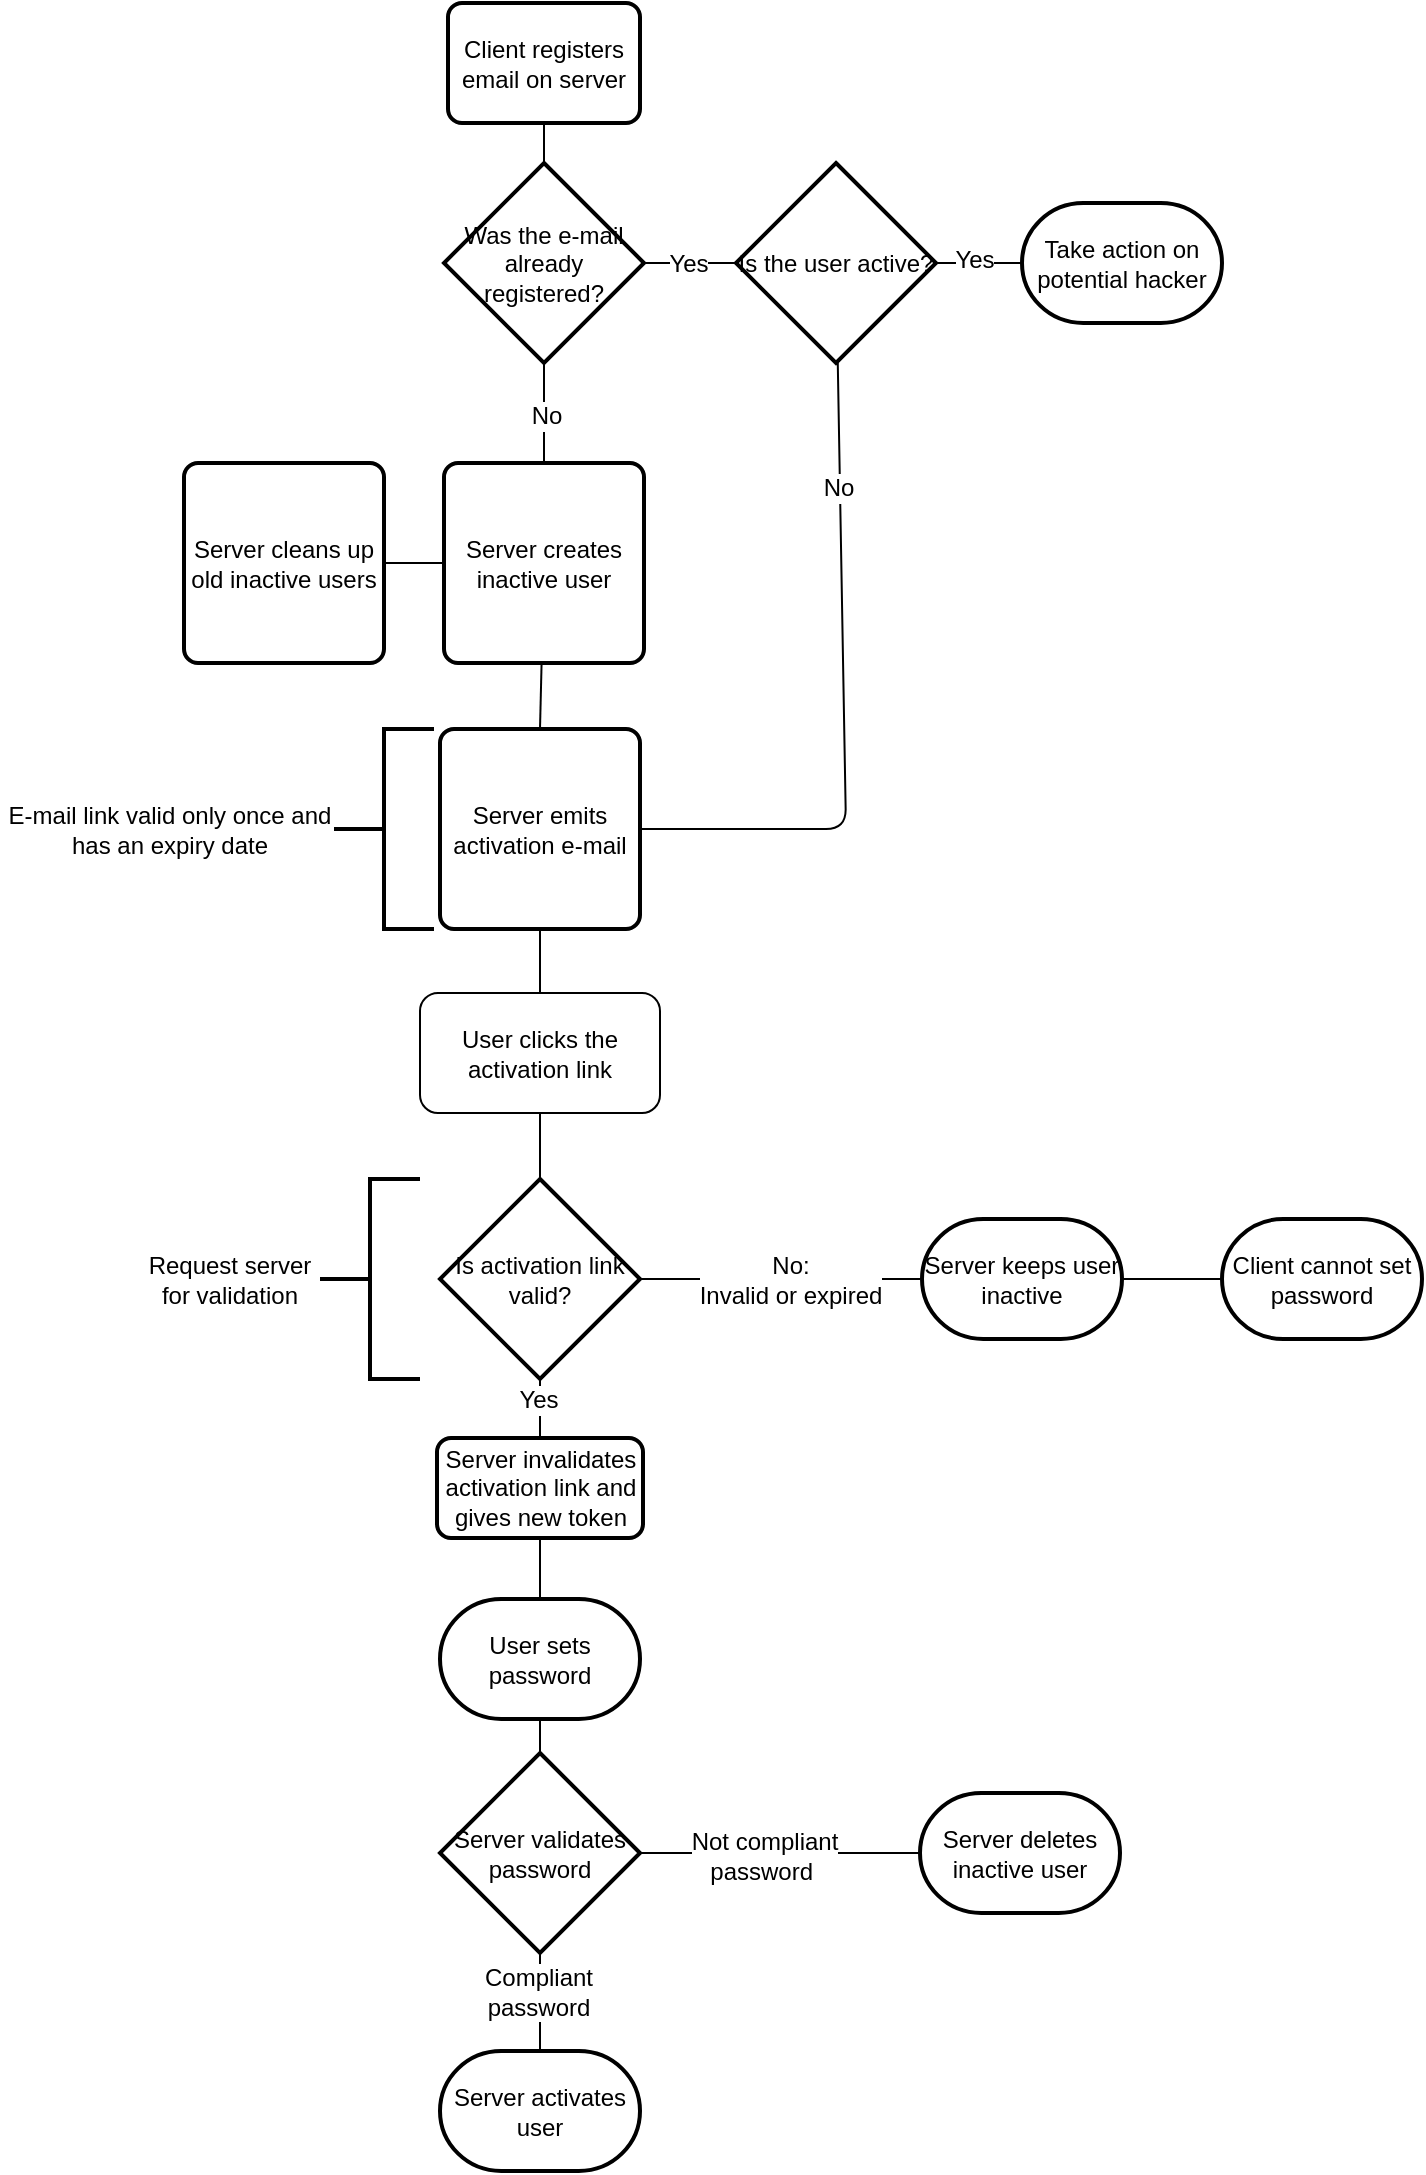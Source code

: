 <mxfile version="10.4.2" type="github"><diagram id="M1-HSWrDKN2wZykCy1fl" name="Page-1"><mxGraphModel dx="1192" dy="1114" grid="1" gridSize="10" guides="1" tooltips="1" connect="1" arrows="1" fold="1" page="1" pageScale="1" pageWidth="850" pageHeight="1100" math="0" shadow="0"><root><mxCell id="0"/><mxCell id="1" parent="0"/><mxCell id="bWFTBwPbgyYHy6Y_8x4E-4" value="Client registers email on server" style="rounded=1;whiteSpace=wrap;html=1;absoluteArcSize=1;arcSize=14;strokeWidth=2;" parent="1" vertex="1"><mxGeometry x="254" y="10.5" width="96" height="60" as="geometry"/></mxCell><mxCell id="bWFTBwPbgyYHy6Y_8x4E-6" value="Server emits activation e-mail" style="rounded=1;whiteSpace=wrap;html=1;absoluteArcSize=1;arcSize=14;strokeWidth=2;" parent="1" vertex="1"><mxGeometry x="250" y="373.5" width="100" height="100" as="geometry"/></mxCell><mxCell id="bWFTBwPbgyYHy6Y_8x4E-7" value="" style="strokeWidth=2;html=1;shape=mxgraph.flowchart.annotation_2;align=left;flipV=1;flipH=0;" parent="1" vertex="1"><mxGeometry x="197" y="373.5" width="50" height="100" as="geometry"/></mxCell><mxCell id="bWFTBwPbgyYHy6Y_8x4E-11" value="&lt;span&gt;E-mail link valid only once and has an expiry date&lt;/span&gt;" style="text;html=1;strokeColor=none;fillColor=none;align=center;verticalAlign=middle;whiteSpace=wrap;rounded=0;" parent="1" vertex="1"><mxGeometry x="30" y="403.5" width="170" height="40" as="geometry"/></mxCell><mxCell id="bWFTBwPbgyYHy6Y_8x4E-12" value="User clicks the activation link" style="rounded=1;whiteSpace=wrap;html=1;" parent="1" vertex="1"><mxGeometry x="240" y="505.5" width="120" height="60" as="geometry"/></mxCell><mxCell id="bWFTBwPbgyYHy6Y_8x4E-13" value="" style="endArrow=none;html=1;entryX=0.5;entryY=1;entryDx=0;entryDy=0;exitX=0.5;exitY=0;exitDx=0;exitDy=0;" parent="1" source="bWFTBwPbgyYHy6Y_8x4E-12" target="bWFTBwPbgyYHy6Y_8x4E-6" edge="1"><mxGeometry width="50" height="50" relative="1" as="geometry"><mxPoint x="295" y="618.5" as="sourcePoint"/><mxPoint x="345" y="568.5" as="targetPoint"/></mxGeometry></mxCell><mxCell id="bWFTBwPbgyYHy6Y_8x4E-15" value="Is activation link valid?" style="strokeWidth=2;html=1;shape=mxgraph.flowchart.decision;whiteSpace=wrap;" parent="1" vertex="1"><mxGeometry x="250" y="598.5" width="100" height="100" as="geometry"/></mxCell><mxCell id="bWFTBwPbgyYHy6Y_8x4E-16" value="" style="endArrow=none;html=1;entryX=0.5;entryY=1;entryDx=0;entryDy=0;exitX=0.5;exitY=0;exitDx=0;exitDy=0;exitPerimeter=0;" parent="1" source="bWFTBwPbgyYHy6Y_8x4E-15" target="bWFTBwPbgyYHy6Y_8x4E-12" edge="1"><mxGeometry width="50" height="50" relative="1" as="geometry"><mxPoint x="300" y="765.5" as="sourcePoint"/><mxPoint x="325" y="705.5" as="targetPoint"/></mxGeometry></mxCell><mxCell id="bWFTBwPbgyYHy6Y_8x4E-17" value="User sets password" style="strokeWidth=2;html=1;shape=mxgraph.flowchart.terminator;whiteSpace=wrap;" parent="1" vertex="1"><mxGeometry x="250" y="808.5" width="100" height="60" as="geometry"/></mxCell><mxCell id="bWFTBwPbgyYHy6Y_8x4E-20" value="" style="endArrow=none;html=1;exitX=1;exitY=0.5;exitDx=0;exitDy=0;exitPerimeter=0;entryX=0;entryY=0.5;entryDx=0;entryDy=0;entryPerimeter=0;" parent="1" source="bWFTBwPbgyYHy6Y_8x4E-15" edge="1"><mxGeometry width="50" height="50" relative="1" as="geometry"><mxPoint x="425" y="828.5" as="sourcePoint"/><mxPoint x="490" y="648.5" as="targetPoint"/></mxGeometry></mxCell><mxCell id="bWFTBwPbgyYHy6Y_8x4E-21" value="No:&lt;br&gt;Invalid or expired&lt;br&gt;" style="text;html=1;resizable=0;points=[];align=center;verticalAlign=middle;labelBackgroundColor=#ffffff;" parent="bWFTBwPbgyYHy6Y_8x4E-20" vertex="1" connectable="0"><mxGeometry x="-0.127" y="-3" relative="1" as="geometry"><mxPoint x="14" y="-3" as="offset"/></mxGeometry></mxCell><mxCell id="bWFTBwPbgyYHy6Y_8x4E-22" value="" style="endArrow=none;html=1;entryX=0.5;entryY=1;entryDx=0;entryDy=0;entryPerimeter=0;exitX=0.5;exitY=0;exitDx=0;exitDy=0;" parent="1" source="oGnWqVfcbpZ9fD0yvHq5-44" target="bWFTBwPbgyYHy6Y_8x4E-15" edge="1"><mxGeometry width="50" height="50" relative="1" as="geometry"><mxPoint x="360" y="730" as="sourcePoint"/><mxPoint x="285" y="1068.5" as="targetPoint"/></mxGeometry></mxCell><mxCell id="bWFTBwPbgyYHy6Y_8x4E-23" value="Yes" style="text;html=1;resizable=0;points=[];align=center;verticalAlign=middle;labelBackgroundColor=#ffffff;" parent="bWFTBwPbgyYHy6Y_8x4E-22" vertex="1" connectable="0"><mxGeometry x="-0.508" y="-3" relative="1" as="geometry"><mxPoint x="-4" y="-12" as="offset"/></mxGeometry></mxCell><mxCell id="oGnWqVfcbpZ9fD0yvHq5-1" value="Server validates password" style="strokeWidth=2;html=1;shape=mxgraph.flowchart.decision;whiteSpace=wrap;" parent="1" vertex="1"><mxGeometry x="250" y="885.5" width="100" height="100" as="geometry"/></mxCell><mxCell id="oGnWqVfcbpZ9fD0yvHq5-2" value="Server deletes inactive user" style="strokeWidth=2;html=1;shape=mxgraph.flowchart.terminator;whiteSpace=wrap;" parent="1" vertex="1"><mxGeometry x="490" y="905.5" width="100" height="60" as="geometry"/></mxCell><mxCell id="oGnWqVfcbpZ9fD0yvHq5-4" value="Server activates user" style="strokeWidth=2;html=1;shape=mxgraph.flowchart.terminator;whiteSpace=wrap;" parent="1" vertex="1"><mxGeometry x="250" y="1034.5" width="100" height="60" as="geometry"/></mxCell><mxCell id="oGnWqVfcbpZ9fD0yvHq5-5" value="" style="endArrow=none;html=1;entryX=0.5;entryY=1;entryDx=0;entryDy=0;entryPerimeter=0;exitX=0.5;exitY=0;exitDx=0;exitDy=0;exitPerimeter=0;" parent="1" source="oGnWqVfcbpZ9fD0yvHq5-1" target="bWFTBwPbgyYHy6Y_8x4E-17" edge="1"><mxGeometry width="50" height="50" relative="1" as="geometry"><mxPoint x="275" y="926.5" as="sourcePoint"/><mxPoint x="325" y="876.5" as="targetPoint"/></mxGeometry></mxCell><mxCell id="oGnWqVfcbpZ9fD0yvHq5-6" value="" style="endArrow=none;html=1;entryX=0;entryY=0.5;entryDx=0;entryDy=0;entryPerimeter=0;exitX=1;exitY=0.5;exitDx=0;exitDy=0;exitPerimeter=0;" parent="1" source="oGnWqVfcbpZ9fD0yvHq5-1" target="oGnWqVfcbpZ9fD0yvHq5-2" edge="1"><mxGeometry width="50" height="50" relative="1" as="geometry"><mxPoint x="385" y="965.5" as="sourcePoint"/><mxPoint x="435" y="915.5" as="targetPoint"/></mxGeometry></mxCell><mxCell id="oGnWqVfcbpZ9fD0yvHq5-7" value="Not compliant&lt;br&gt;password&amp;nbsp;&lt;br&gt;" style="text;html=1;resizable=0;points=[];align=center;verticalAlign=middle;labelBackgroundColor=#ffffff;" parent="oGnWqVfcbpZ9fD0yvHq5-6" vertex="1" connectable="0"><mxGeometry x="0.467" y="-1" relative="1" as="geometry"><mxPoint x="-41" as="offset"/></mxGeometry></mxCell><mxCell id="oGnWqVfcbpZ9fD0yvHq5-8" value="" style="endArrow=none;html=1;entryX=0.5;entryY=1;entryDx=0;entryDy=0;entryPerimeter=0;exitX=0.5;exitY=0;exitDx=0;exitDy=0;exitPerimeter=0;" parent="1" source="oGnWqVfcbpZ9fD0yvHq5-4" target="oGnWqVfcbpZ9fD0yvHq5-1" edge="1"><mxGeometry width="50" height="50" relative="1" as="geometry"><mxPoint x="275" y="1065.5" as="sourcePoint"/><mxPoint x="325" y="1015.5" as="targetPoint"/></mxGeometry></mxCell><mxCell id="oGnWqVfcbpZ9fD0yvHq5-9" value="Compliant&lt;br&gt;password&lt;br&gt;" style="text;html=1;resizable=0;points=[];align=center;verticalAlign=middle;labelBackgroundColor=#ffffff;" parent="oGnWqVfcbpZ9fD0yvHq5-8" vertex="1" connectable="0"><mxGeometry x="0.218" y="1" relative="1" as="geometry"><mxPoint as="offset"/></mxGeometry></mxCell><mxCell id="oGnWqVfcbpZ9fD0yvHq5-12" value="" style="strokeWidth=2;html=1;shape=mxgraph.flowchart.annotation_2;align=left;" parent="1" vertex="1"><mxGeometry x="190" y="598.5" width="50" height="100" as="geometry"/></mxCell><mxCell id="oGnWqVfcbpZ9fD0yvHq5-13" value="Request server for validation" style="text;html=1;strokeColor=none;fillColor=none;align=center;verticalAlign=middle;whiteSpace=wrap;rounded=0;" parent="1" vertex="1"><mxGeometry x="100" y="618.5" width="90" height="60" as="geometry"/></mxCell><mxCell id="oGnWqVfcbpZ9fD0yvHq5-15" value="Server keeps user inactive" style="strokeWidth=2;html=1;shape=mxgraph.flowchart.terminator;whiteSpace=wrap;" parent="1" vertex="1"><mxGeometry x="491" y="618.5" width="100" height="60" as="geometry"/></mxCell><mxCell id="oGnWqVfcbpZ9fD0yvHq5-18" value="Is the user active?" style="strokeWidth=2;html=1;shape=mxgraph.flowchart.decision;whiteSpace=wrap;" parent="1" vertex="1"><mxGeometry x="398" y="90.5" width="100" height="100" as="geometry"/></mxCell><mxCell id="oGnWqVfcbpZ9fD0yvHq5-19" value="Was the e-mail already registered?" style="strokeWidth=2;html=1;shape=mxgraph.flowchart.decision;whiteSpace=wrap;" parent="1" vertex="1"><mxGeometry x="252" y="90.5" width="100" height="100" as="geometry"/></mxCell><mxCell id="oGnWqVfcbpZ9fD0yvHq5-21" value="Server creates inactive user" style="rounded=1;whiteSpace=wrap;html=1;absoluteArcSize=1;arcSize=14;strokeWidth=2;" parent="1" vertex="1"><mxGeometry x="252" y="240.5" width="100" height="100" as="geometry"/></mxCell><mxCell id="oGnWqVfcbpZ9fD0yvHq5-23" value="" style="endArrow=none;html=1;entryX=0.5;entryY=1;entryDx=0;entryDy=0;exitX=0.5;exitY=0;exitDx=0;exitDy=0;exitPerimeter=0;" parent="1" source="oGnWqVfcbpZ9fD0yvHq5-19" target="bWFTBwPbgyYHy6Y_8x4E-4" edge="1"><mxGeometry width="50" height="50" relative="1" as="geometry"><mxPoint x="278" y="70.5" as="sourcePoint"/><mxPoint x="328" y="20.5" as="targetPoint"/></mxGeometry></mxCell><mxCell id="oGnWqVfcbpZ9fD0yvHq5-24" value="" style="endArrow=none;html=1;entryX=0;entryY=0.5;entryDx=0;entryDy=0;entryPerimeter=0;" parent="1" source="oGnWqVfcbpZ9fD0yvHq5-19" target="oGnWqVfcbpZ9fD0yvHq5-18" edge="1"><mxGeometry width="50" height="50" relative="1" as="geometry"><mxPoint x="352" y="190.5" as="sourcePoint"/><mxPoint x="422.711" y="140.5" as="targetPoint"/></mxGeometry></mxCell><mxCell id="oGnWqVfcbpZ9fD0yvHq5-25" value="Yes" style="text;html=1;resizable=0;points=[];align=center;verticalAlign=middle;labelBackgroundColor=#ffffff;" parent="oGnWqVfcbpZ9fD0yvHq5-24" vertex="1" connectable="0"><mxGeometry x="0.414" y="-1" relative="1" as="geometry"><mxPoint x="-11" y="-1" as="offset"/></mxGeometry></mxCell><mxCell id="oGnWqVfcbpZ9fD0yvHq5-27" value="" style="endArrow=none;html=1;entryX=0.5;entryY=1;entryDx=0;entryDy=0;entryPerimeter=0;exitX=0.5;exitY=0;exitDx=0;exitDy=0;" parent="1" source="oGnWqVfcbpZ9fD0yvHq5-21" target="oGnWqVfcbpZ9fD0yvHq5-19" edge="1"><mxGeometry width="50" height="50" relative="1" as="geometry"><mxPoint x="198" y="230.5" as="sourcePoint"/><mxPoint x="248" y="180.5" as="targetPoint"/></mxGeometry></mxCell><mxCell id="oGnWqVfcbpZ9fD0yvHq5-28" value="No" style="text;html=1;resizable=0;points=[];align=center;verticalAlign=middle;labelBackgroundColor=#ffffff;" parent="oGnWqVfcbpZ9fD0yvHq5-27" vertex="1" connectable="0"><mxGeometry x="-0.52" y="1" relative="1" as="geometry"><mxPoint x="2" y="-12" as="offset"/></mxGeometry></mxCell><mxCell id="oGnWqVfcbpZ9fD0yvHq5-29" value="Take action on potential hacker" style="strokeWidth=2;html=1;shape=mxgraph.flowchart.terminator;whiteSpace=wrap;" parent="1" vertex="1"><mxGeometry x="541" y="110.5" width="100" height="60" as="geometry"/></mxCell><mxCell id="oGnWqVfcbpZ9fD0yvHq5-30" value="" style="endArrow=none;html=1;entryX=0;entryY=0.5;entryDx=0;entryDy=0;entryPerimeter=0;" parent="1" source="oGnWqVfcbpZ9fD0yvHq5-18" target="oGnWqVfcbpZ9fD0yvHq5-29" edge="1"><mxGeometry width="50" height="50" relative="1" as="geometry"><mxPoint x="527" y="190.5" as="sourcePoint"/><mxPoint x="597.711" y="140.5" as="targetPoint"/></mxGeometry></mxCell><mxCell id="oGnWqVfcbpZ9fD0yvHq5-31" value="Yes" style="text;html=1;resizable=0;points=[];align=center;verticalAlign=middle;labelBackgroundColor=#ffffff;" parent="oGnWqVfcbpZ9fD0yvHq5-30" vertex="1" connectable="0"><mxGeometry x="-0.491" y="-4" relative="1" as="geometry"><mxPoint x="8" y="-6" as="offset"/></mxGeometry></mxCell><mxCell id="oGnWqVfcbpZ9fD0yvHq5-32" value="" style="endArrow=none;html=1;entryX=1;entryY=0.5;entryDx=0;entryDy=0;" parent="1" source="oGnWqVfcbpZ9fD0yvHq5-18" target="bWFTBwPbgyYHy6Y_8x4E-6" edge="1"><mxGeometry width="50" height="50" relative="1" as="geometry"><mxPoint x="477" y="240.5" as="sourcePoint"/><mxPoint x="477" y="261.211" as="targetPoint"/><Array as="points"><mxPoint x="453" y="423.5"/></Array></mxGeometry></mxCell><mxCell id="oGnWqVfcbpZ9fD0yvHq5-33" value="No" style="text;html=1;resizable=0;points=[];align=center;verticalAlign=middle;labelBackgroundColor=#ffffff;" parent="oGnWqVfcbpZ9fD0yvHq5-32" vertex="1" connectable="0"><mxGeometry x="-0.735" y="-2" relative="1" as="geometry"><mxPoint x="1" y="18" as="offset"/></mxGeometry></mxCell><mxCell id="oGnWqVfcbpZ9fD0yvHq5-35" value="" style="endArrow=none;html=1;entryX=0.5;entryY=0;entryDx=0;entryDy=0;" parent="1" source="oGnWqVfcbpZ9fD0yvHq5-21" target="bWFTBwPbgyYHy6Y_8x4E-6" edge="1"><mxGeometry width="50" height="50" relative="1" as="geometry"><mxPoint x="302" y="390.5" as="sourcePoint"/><mxPoint x="302" y="390.5" as="targetPoint"/></mxGeometry></mxCell><mxCell id="oGnWqVfcbpZ9fD0yvHq5-36" value="&lt;span&gt;Server cleans up old inactive users&lt;/span&gt;" style="rounded=1;whiteSpace=wrap;html=1;absoluteArcSize=1;arcSize=14;strokeWidth=2;" parent="1" vertex="1"><mxGeometry x="122" y="240.5" width="100" height="100" as="geometry"/></mxCell><mxCell id="oGnWqVfcbpZ9fD0yvHq5-37" value="" style="endArrow=none;html=1;entryX=0;entryY=0.5;entryDx=0;entryDy=0;" parent="1" source="oGnWqVfcbpZ9fD0yvHq5-36" target="oGnWqVfcbpZ9fD0yvHq5-21" edge="1"><mxGeometry width="50" height="50" relative="1" as="geometry"><mxPoint x="165" y="340.5" as="sourcePoint"/><mxPoint x="235.711" y="290.5" as="targetPoint"/></mxGeometry></mxCell><mxCell id="oGnWqVfcbpZ9fD0yvHq5-42" value="Client cannot set password" style="strokeWidth=2;html=1;shape=mxgraph.flowchart.terminator;whiteSpace=wrap;" parent="1" vertex="1"><mxGeometry x="641" y="618.5" width="100" height="60" as="geometry"/></mxCell><mxCell id="oGnWqVfcbpZ9fD0yvHq5-43" value="" style="endArrow=none;html=1;entryX=0;entryY=0.5;entryDx=0;entryDy=0;entryPerimeter=0;" parent="1" source="oGnWqVfcbpZ9fD0yvHq5-15" target="oGnWqVfcbpZ9fD0yvHq5-42" edge="1"><mxGeometry width="50" height="50" relative="1" as="geometry"><mxPoint x="591" y="698.5" as="sourcePoint"/><mxPoint x="661.711" y="648.5" as="targetPoint"/></mxGeometry></mxCell><mxCell id="oGnWqVfcbpZ9fD0yvHq5-44" value="Server invalidates activation link and gives new token" style="rounded=1;whiteSpace=wrap;html=1;absoluteArcSize=1;arcSize=14;strokeWidth=2;" parent="1" vertex="1"><mxGeometry x="248.5" y="728" width="103" height="50" as="geometry"/></mxCell><mxCell id="oGnWqVfcbpZ9fD0yvHq5-45" value="" style="endArrow=none;html=1;entryX=0.5;entryY=0;entryDx=0;entryDy=0;entryPerimeter=0;" parent="1" source="oGnWqVfcbpZ9fD0yvHq5-44" target="bWFTBwPbgyYHy6Y_8x4E-17" edge="1"><mxGeometry width="50" height="50" relative="1" as="geometry"><mxPoint x="300" y="820" as="sourcePoint"/><mxPoint x="300" y="840.711" as="targetPoint"/></mxGeometry></mxCell></root></mxGraphModel></diagram></mxfile>
